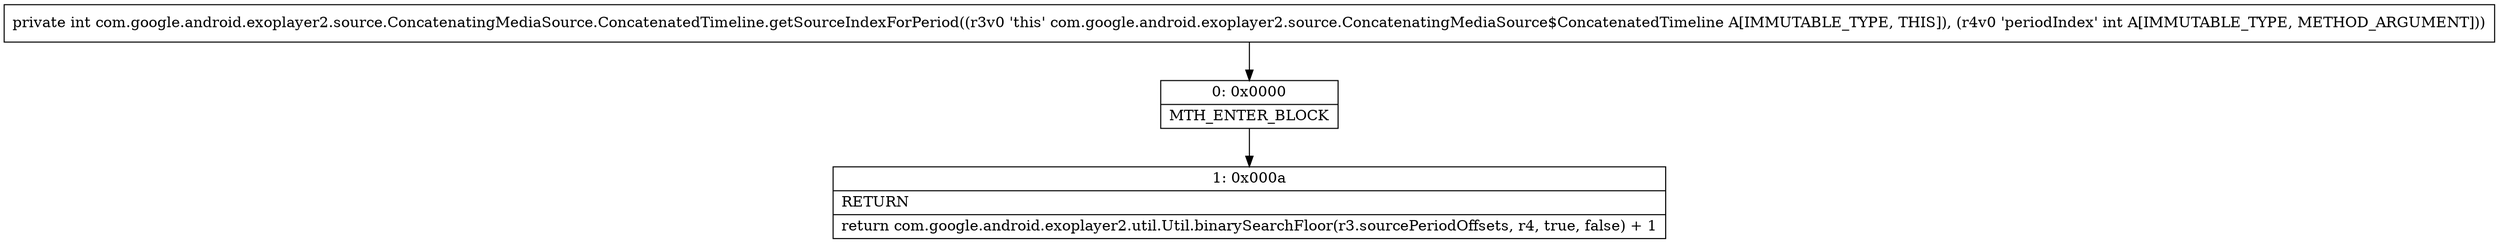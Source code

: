 digraph "CFG forcom.google.android.exoplayer2.source.ConcatenatingMediaSource.ConcatenatedTimeline.getSourceIndexForPeriod(I)I" {
Node_0 [shape=record,label="{0\:\ 0x0000|MTH_ENTER_BLOCK\l}"];
Node_1 [shape=record,label="{1\:\ 0x000a|RETURN\l|return com.google.android.exoplayer2.util.Util.binarySearchFloor(r3.sourcePeriodOffsets, r4, true, false) + 1\l}"];
MethodNode[shape=record,label="{private int com.google.android.exoplayer2.source.ConcatenatingMediaSource.ConcatenatedTimeline.getSourceIndexForPeriod((r3v0 'this' com.google.android.exoplayer2.source.ConcatenatingMediaSource$ConcatenatedTimeline A[IMMUTABLE_TYPE, THIS]), (r4v0 'periodIndex' int A[IMMUTABLE_TYPE, METHOD_ARGUMENT])) }"];
MethodNode -> Node_0;
Node_0 -> Node_1;
}

